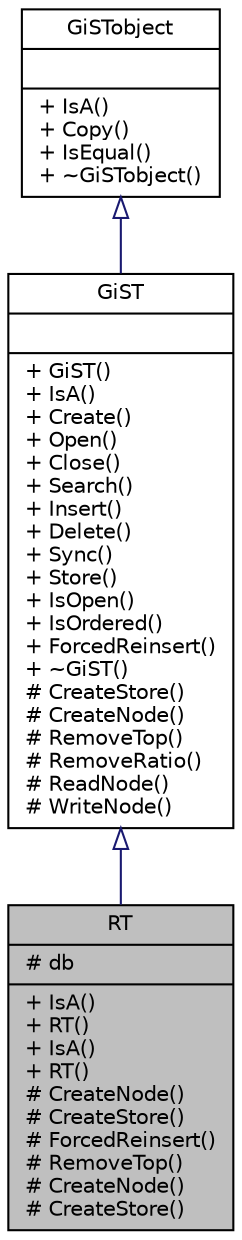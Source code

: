 digraph "RT"
{
 // INTERACTIVE_SVG=YES
 // LATEX_PDF_SIZE
  edge [fontname="Helvetica",fontsize="10",labelfontname="Helvetica",labelfontsize="10"];
  node [fontname="Helvetica",fontsize="10",shape=record];
  Node1 [label="{RT\n|# db\l|+ IsA()\l+ RT()\l+ IsA()\l+ RT()\l# CreateNode()\l# CreateStore()\l# ForcedReinsert()\l# RemoveTop()\l# CreateNode()\l# CreateStore()\l}",height=0.2,width=0.4,color="black", fillcolor="grey75", style="filled", fontcolor="black",tooltip=" "];
  Node2 -> Node1 [dir="back",color="midnightblue",fontsize="10",style="solid",arrowtail="onormal",fontname="Helvetica"];
  Node2 [label="{GiST\n||+ GiST()\l+ IsA()\l+ Create()\l+ Open()\l+ Close()\l+ Search()\l+ Insert()\l+ Delete()\l+ Sync()\l+ Store()\l+ IsOpen()\l+ IsOrdered()\l+ ForcedReinsert()\l+ ~GiST()\l# CreateStore()\l# CreateNode()\l# RemoveTop()\l# RemoveRatio()\l# ReadNode()\l# WriteNode()\l}",height=0.2,width=0.4,color="black", fillcolor="white", style="filled",URL="$classGiST.html",tooltip=" "];
  Node3 -> Node2 [dir="back",color="midnightblue",fontsize="10",style="solid",arrowtail="onormal",fontname="Helvetica"];
  Node3 [label="{GiSTobject\n||+ IsA()\l+ Copy()\l+ IsEqual()\l+ ~GiSTobject()\l}",height=0.2,width=0.4,color="black", fillcolor="white", style="filled",URL="$classGiSTobject.html",tooltip=" "];
}
